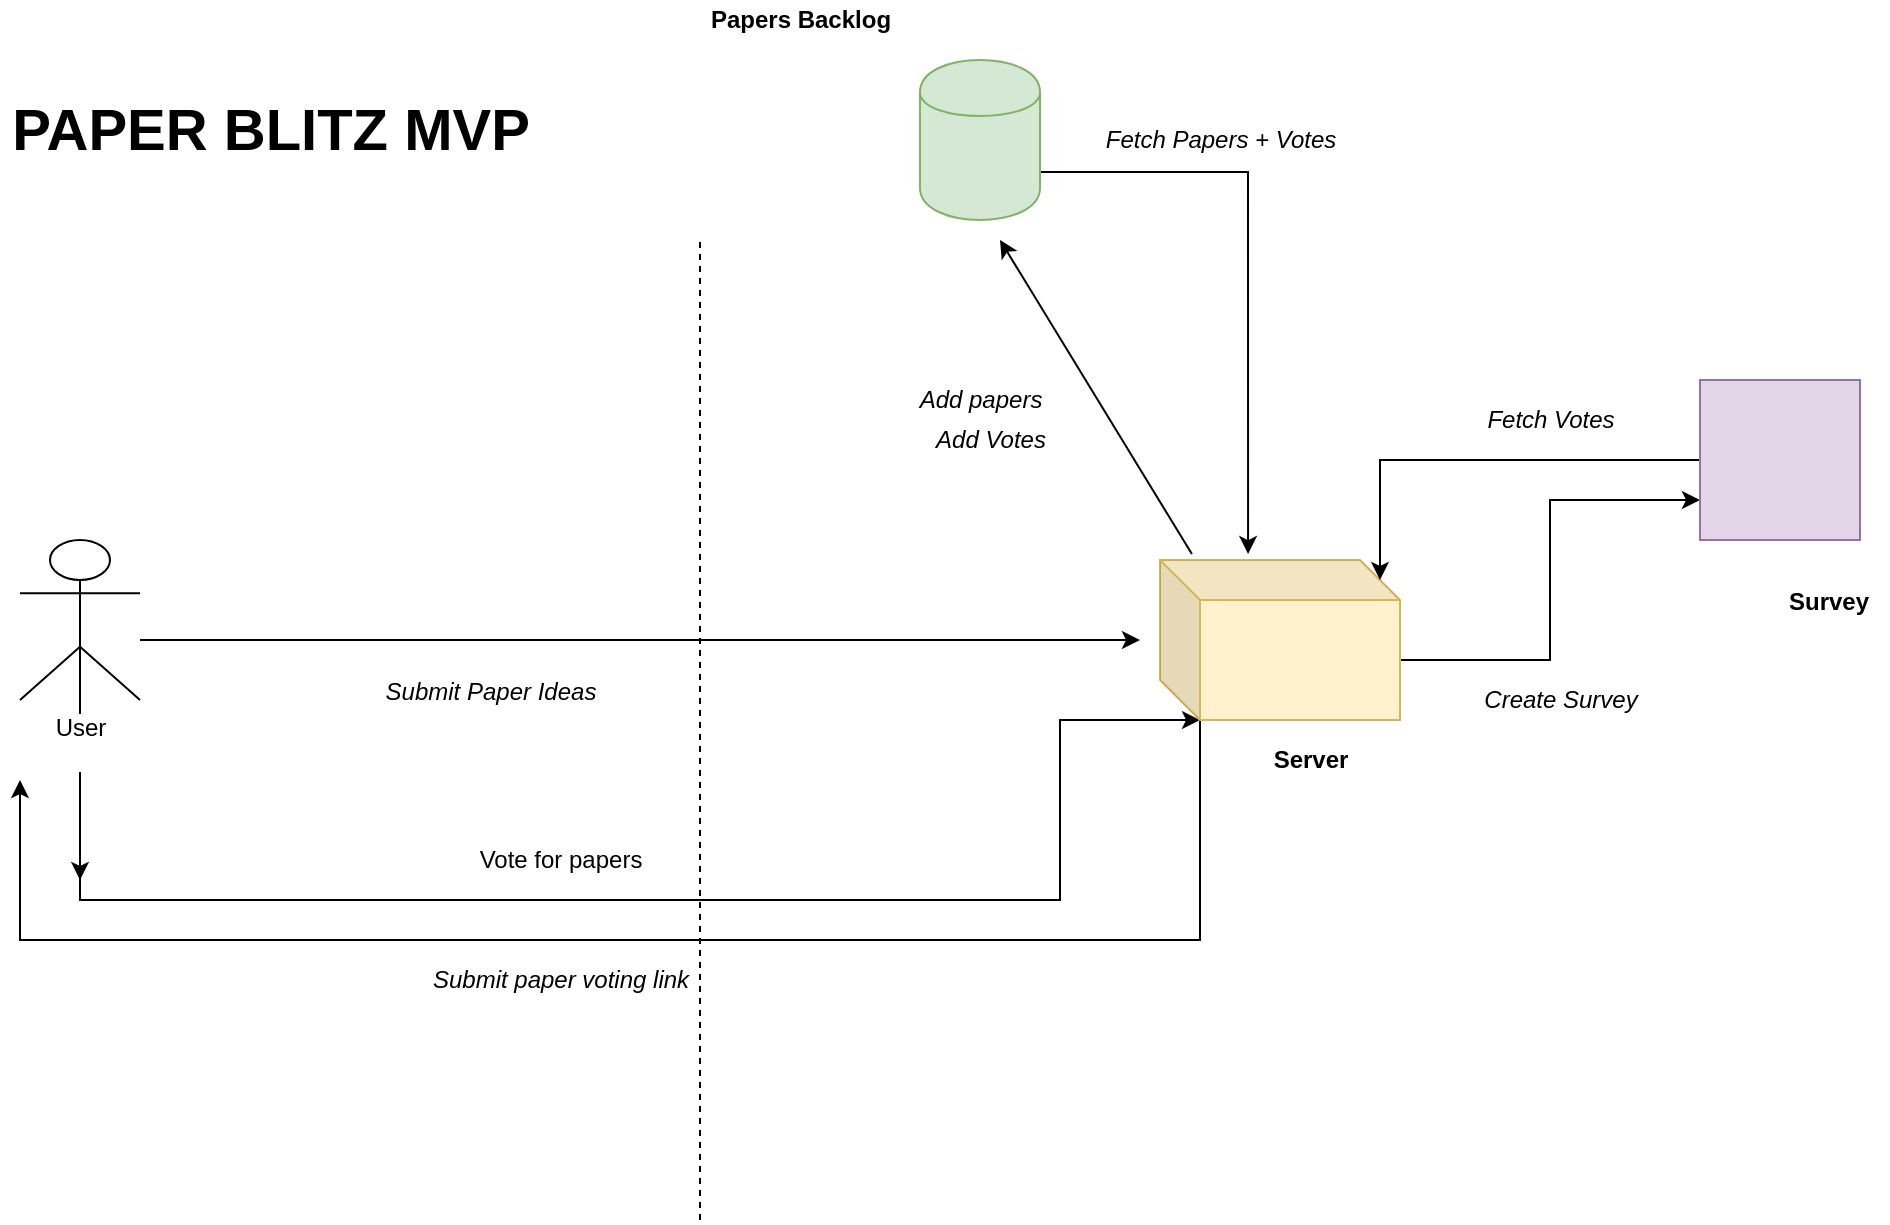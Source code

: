 <mxfile version="12.5.4" type="github"><diagram id="Rs-_xeIBJFNYRWkae1GS" name="Page-1"><mxGraphModel dx="1406" dy="728" grid="1" gridSize="10" guides="1" tooltips="1" connect="1" arrows="1" fold="1" page="1" pageScale="1" pageWidth="1100" pageHeight="850" math="0" shadow="0"><root><mxCell id="0"/><mxCell id="1" parent="0"/><mxCell id="lGbQmaF6VrgyKLDU8Mfu-1" value="" style="endArrow=none;dashed=1;html=1;" edge="1" parent="1"><mxGeometry width="50" height="50" relative="1" as="geometry"><mxPoint x="390" y="630" as="sourcePoint"/><mxPoint x="390" y="140" as="targetPoint"/></mxGeometry></mxCell><mxCell id="lGbQmaF6VrgyKLDU8Mfu-7" style="edgeStyle=orthogonalEdgeStyle;rounded=0;orthogonalLoop=1;jettySize=auto;html=1;exitX=0;exitY=0;exitDx=20;exitDy=80;exitPerimeter=0;" edge="1" parent="1" source="lGbQmaF6VrgyKLDU8Mfu-12"><mxGeometry relative="1" as="geometry"><mxPoint x="50" y="410" as="targetPoint"/><mxPoint x="580" y="490" as="sourcePoint"/><Array as="points"><mxPoint x="640" y="490"/><mxPoint x="50" y="490"/></Array></mxGeometry></mxCell><mxCell id="lGbQmaF6VrgyKLDU8Mfu-9" value="Submit paper voting link" style="text;html=1;align=center;verticalAlign=middle;resizable=0;points=[];labelBackgroundColor=none;fontStyle=2" vertex="1" connectable="0" parent="lGbQmaF6VrgyKLDU8Mfu-7"><mxGeometry x="-0.084" y="1" relative="1" as="geometry"><mxPoint x="-73" y="19" as="offset"/></mxGeometry></mxCell><mxCell id="lGbQmaF6VrgyKLDU8Mfu-20" style="edgeStyle=orthogonalEdgeStyle;rounded=0;orthogonalLoop=1;jettySize=auto;html=1;exitX=1;exitY=0.7;exitDx=0;exitDy=0;entryX=0.367;entryY=-0.037;entryDx=0;entryDy=0;entryPerimeter=0;" edge="1" parent="1" source="lGbQmaF6VrgyKLDU8Mfu-2" target="lGbQmaF6VrgyKLDU8Mfu-12"><mxGeometry relative="1" as="geometry"/></mxCell><mxCell id="lGbQmaF6VrgyKLDU8Mfu-2" value="" style="shape=cylinder;whiteSpace=wrap;html=1;boundedLbl=1;backgroundOutline=1;fillColor=#d5e8d4;strokeColor=#82b366;" vertex="1" parent="1"><mxGeometry x="500" y="50" width="60" height="80" as="geometry"/></mxCell><mxCell id="lGbQmaF6VrgyKLDU8Mfu-3" value="Papers Backlog" style="text;html=1;align=center;verticalAlign=middle;resizable=0;points=[];autosize=1;fontStyle=1" vertex="1" parent="1"><mxGeometry x="385" y="20" width="110" height="20" as="geometry"/></mxCell><mxCell id="lGbQmaF6VrgyKLDU8Mfu-6" value="" style="edgeStyle=orthogonalEdgeStyle;rounded=0;orthogonalLoop=1;jettySize=auto;html=1;" edge="1" parent="1" source="lGbQmaF6VrgyKLDU8Mfu-4"><mxGeometry relative="1" as="geometry"><mxPoint x="610" y="340" as="targetPoint"/><Array as="points"><mxPoint x="550" y="340"/></Array></mxGeometry></mxCell><mxCell id="lGbQmaF6VrgyKLDU8Mfu-8" style="edgeStyle=orthogonalEdgeStyle;rounded=0;orthogonalLoop=1;jettySize=auto;html=1;exitX=0.5;exitY=0;exitDx=0;exitDy=0;exitPerimeter=0;entryX=0;entryY=0;entryDx=20;entryDy=80;entryPerimeter=0;" edge="1" parent="1" source="lGbQmaF6VrgyKLDU8Mfu-4" target="lGbQmaF6VrgyKLDU8Mfu-12"><mxGeometry relative="1" as="geometry"><mxPoint x="570" y="440" as="targetPoint"/><Array as="points"><mxPoint x="80" y="470"/><mxPoint x="570" y="470"/><mxPoint x="570" y="380"/></Array></mxGeometry></mxCell><mxCell id="lGbQmaF6VrgyKLDU8Mfu-23" value="" style="edgeStyle=orthogonalEdgeStyle;rounded=0;orthogonalLoop=1;jettySize=auto;html=1;" edge="1" parent="1" source="lGbQmaF6VrgyKLDU8Mfu-4"><mxGeometry relative="1" as="geometry"><mxPoint x="80" y="460" as="targetPoint"/></mxGeometry></mxCell><mxCell id="lGbQmaF6VrgyKLDU8Mfu-4" value="&lt;div&gt;User&lt;/div&gt;&lt;div&gt;&lt;br&gt;&lt;/div&gt;" style="shape=umlActor;verticalLabelPosition=bottom;labelBackgroundColor=#ffffff;verticalAlign=top;html=1;outlineConnect=0;" vertex="1" parent="1"><mxGeometry x="50" y="290" width="60" height="80" as="geometry"/></mxCell><mxCell id="lGbQmaF6VrgyKLDU8Mfu-11" value="Submit Paper Ideas" style="text;html=1;align=center;verticalAlign=middle;resizable=0;points=[];autosize=1;labelBackgroundColor=none;fontStyle=2" vertex="1" parent="1"><mxGeometry x="225" y="356" width="120" height="20" as="geometry"/></mxCell><mxCell id="lGbQmaF6VrgyKLDU8Mfu-25" style="edgeStyle=orthogonalEdgeStyle;rounded=0;orthogonalLoop=1;jettySize=auto;html=1;exitX=0;exitY=0;exitDx=120;exitDy=50;exitPerimeter=0;entryX=0;entryY=0.75;entryDx=0;entryDy=0;" edge="1" parent="1" source="lGbQmaF6VrgyKLDU8Mfu-12" target="lGbQmaF6VrgyKLDU8Mfu-18"><mxGeometry relative="1" as="geometry"/></mxCell><mxCell id="lGbQmaF6VrgyKLDU8Mfu-12" value="" style="shape=cube;whiteSpace=wrap;html=1;boundedLbl=1;backgroundOutline=1;darkOpacity=0.05;darkOpacity2=0.1;fillColor=#fff2cc;strokeColor=#d6b656;" vertex="1" parent="1"><mxGeometry x="620" y="300" width="120" height="80" as="geometry"/></mxCell><mxCell id="lGbQmaF6VrgyKLDU8Mfu-13" value="" style="endArrow=classic;html=1;exitX=0.133;exitY=-0.037;exitDx=0;exitDy=0;exitPerimeter=0;" edge="1" parent="1" source="lGbQmaF6VrgyKLDU8Mfu-12"><mxGeometry width="50" height="50" relative="1" as="geometry"><mxPoint x="620" y="290" as="sourcePoint"/><mxPoint x="540" y="140" as="targetPoint"/></mxGeometry></mxCell><mxCell id="lGbQmaF6VrgyKLDU8Mfu-14" value="Add papers" style="text;html=1;align=center;verticalAlign=middle;resizable=0;points=[];autosize=1;labelBackgroundColor=none;fontStyle=2" vertex="1" parent="1"><mxGeometry x="490" y="210" width="80" height="20" as="geometry"/></mxCell><mxCell id="lGbQmaF6VrgyKLDU8Mfu-15" value="Add Votes" style="text;html=1;align=center;verticalAlign=middle;resizable=0;points=[];autosize=1;labelBackgroundColor=none;fontStyle=2" vertex="1" parent="1"><mxGeometry x="500" y="230" width="70" height="20" as="geometry"/></mxCell><mxCell id="lGbQmaF6VrgyKLDU8Mfu-17" value="Server" style="text;html=1;align=center;verticalAlign=middle;resizable=0;points=[];autosize=1;labelBackgroundColor=none;fontStyle=1" vertex="1" parent="1"><mxGeometry x="670" y="390" width="50" height="20" as="geometry"/></mxCell><mxCell id="lGbQmaF6VrgyKLDU8Mfu-29" style="edgeStyle=orthogonalEdgeStyle;rounded=0;orthogonalLoop=1;jettySize=auto;html=1;exitX=0;exitY=0.5;exitDx=0;exitDy=0;entryX=0;entryY=0;entryDx=110;entryDy=10;entryPerimeter=0;" edge="1" parent="1" source="lGbQmaF6VrgyKLDU8Mfu-18" target="lGbQmaF6VrgyKLDU8Mfu-12"><mxGeometry relative="1" as="geometry"/></mxCell><mxCell id="lGbQmaF6VrgyKLDU8Mfu-18" value="" style="whiteSpace=wrap;html=1;aspect=fixed;fillColor=#e1d5e7;strokeColor=#9673a6;" vertex="1" parent="1"><mxGeometry x="890" y="210" width="80" height="80" as="geometry"/></mxCell><mxCell id="lGbQmaF6VrgyKLDU8Mfu-19" value="Survey" style="text;html=1;align=center;verticalAlign=middle;resizable=0;points=[];autosize=1;fontStyle=1" vertex="1" parent="1"><mxGeometry x="924" y="311" width="60" height="20" as="geometry"/></mxCell><mxCell id="lGbQmaF6VrgyKLDU8Mfu-21" value="Fetch Papers + Votes" style="text;html=1;align=center;verticalAlign=middle;resizable=0;points=[];autosize=1;labelBackgroundColor=none;fontStyle=2" vertex="1" parent="1"><mxGeometry x="585" y="80" width="130" height="20" as="geometry"/></mxCell><mxCell id="lGbQmaF6VrgyKLDU8Mfu-24" value="Vote for papers" style="text;html=1;align=center;verticalAlign=middle;resizable=0;points=[];autosize=1;" vertex="1" parent="1"><mxGeometry x="270" y="440" width="100" height="20" as="geometry"/></mxCell><mxCell id="lGbQmaF6VrgyKLDU8Mfu-26" value="&lt;div&gt;Create Survey&lt;/div&gt;" style="text;html=1;align=center;verticalAlign=middle;resizable=0;points=[];autosize=1;fontStyle=2" vertex="1" parent="1"><mxGeometry x="775" y="360" width="90" height="20" as="geometry"/></mxCell><mxCell id="lGbQmaF6VrgyKLDU8Mfu-27" value="&lt;font style=&quot;font-size: 29px&quot;&gt;&lt;b&gt;PAPER BLITZ MVP&lt;br&gt;&lt;/b&gt;&lt;/font&gt;" style="text;html=1;align=center;verticalAlign=middle;resizable=0;points=[];autosize=1;" vertex="1" parent="1"><mxGeometry x="40" y="70" width="270" height="30" as="geometry"/></mxCell><mxCell id="lGbQmaF6VrgyKLDU8Mfu-28" value="&lt;i&gt;Fetch Votes&lt;br&gt;&lt;/i&gt;" style="text;html=1;align=center;verticalAlign=middle;resizable=0;points=[];autosize=1;" vertex="1" parent="1"><mxGeometry x="775" y="220" width="80" height="20" as="geometry"/></mxCell></root></mxGraphModel></diagram></mxfile>